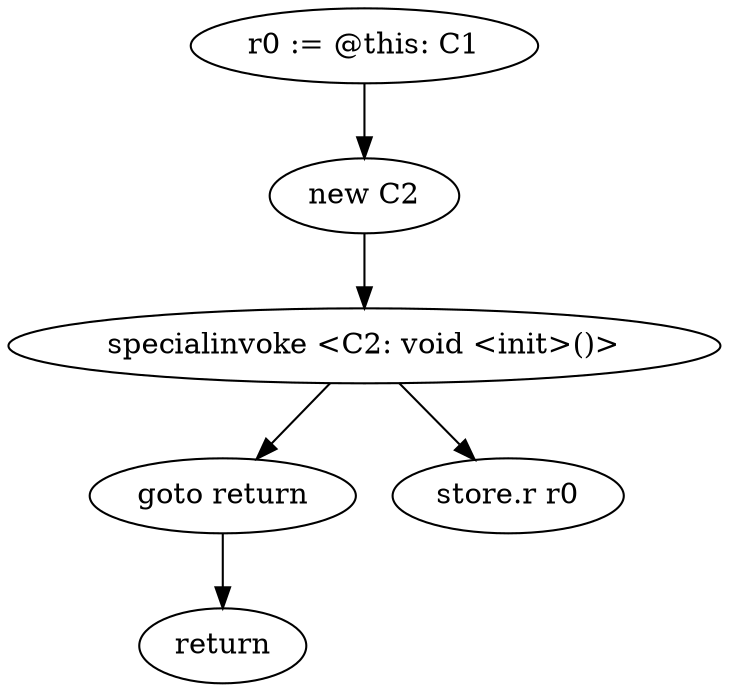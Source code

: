 digraph "" {
    "r0 := @this: C1"
    "new C2"
    "r0 := @this: C1"->"new C2";
    "specialinvoke <C2: void <init>()>"
    "new C2"->"specialinvoke <C2: void <init>()>";
    "goto return"
    "specialinvoke <C2: void <init>()>"->"goto return";
    "return"
    "goto return"->"return";
    "store.r r0"
    "specialinvoke <C2: void <init>()>"->"store.r r0";
}
